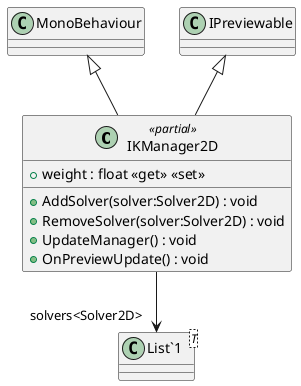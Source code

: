 @startuml
class IKManager2D <<partial>> {
    + weight : float <<get>> <<set>>
    + AddSolver(solver:Solver2D) : void
    + RemoveSolver(solver:Solver2D) : void
    + UpdateManager() : void
    + OnPreviewUpdate() : void
}
class "List`1"<T> {
}
MonoBehaviour <|-- IKManager2D
IPreviewable <|-- IKManager2D
IKManager2D --> "solvers<Solver2D>" "List`1"
@enduml
